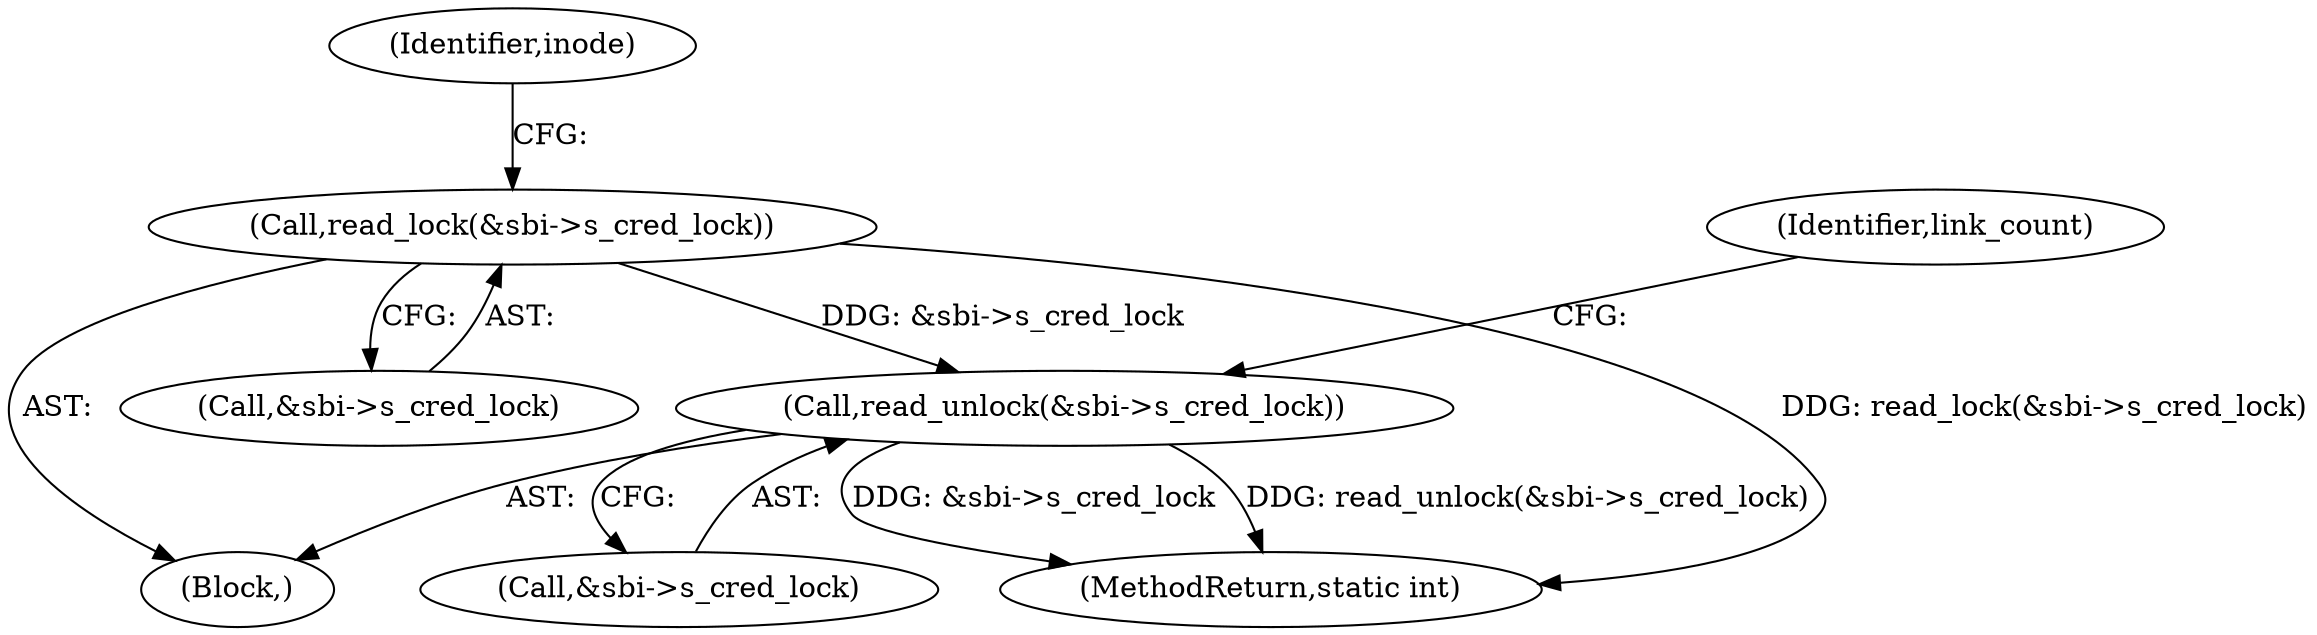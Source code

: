 digraph "0_linux_23b133bdc452aa441fcb9b82cbf6dd05cfd342d0@API" {
"1000572" [label="(Call,read_lock(&sbi->s_cred_lock))"];
"1000702" [label="(Call,read_unlock(&sbi->s_cred_lock))"];
"1000572" [label="(Call,read_lock(&sbi->s_cred_lock))"];
"1000702" [label="(Call,read_unlock(&sbi->s_cred_lock))"];
"1000111" [label="(Block,)"];
"1000573" [label="(Call,&sbi->s_cred_lock)"];
"1000708" [label="(Identifier,link_count)"];
"1000703" [label="(Call,&sbi->s_cred_lock)"];
"1001231" [label="(MethodReturn,static int)"];
"1000578" [label="(Identifier,inode)"];
"1000572" -> "1000111"  [label="AST: "];
"1000572" -> "1000573"  [label="CFG: "];
"1000573" -> "1000572"  [label="AST: "];
"1000578" -> "1000572"  [label="CFG: "];
"1000572" -> "1001231"  [label="DDG: read_lock(&sbi->s_cred_lock)"];
"1000572" -> "1000702"  [label="DDG: &sbi->s_cred_lock"];
"1000702" -> "1000111"  [label="AST: "];
"1000702" -> "1000703"  [label="CFG: "];
"1000703" -> "1000702"  [label="AST: "];
"1000708" -> "1000702"  [label="CFG: "];
"1000702" -> "1001231"  [label="DDG: read_unlock(&sbi->s_cred_lock)"];
"1000702" -> "1001231"  [label="DDG: &sbi->s_cred_lock"];
}
